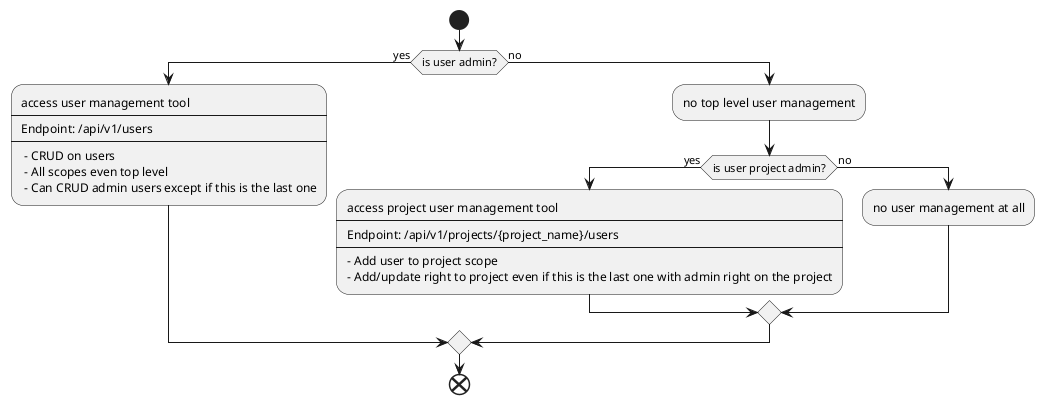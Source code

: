 @startuml
start
if (is user admin?) then (yes)
    :access user management tool
    ----
    Endpoint: /api/v1/users
    ----
     - CRUD on users
     - All scopes even top level
     - Can CRUD admin users except if this is the last one;
else (no)
    :no top level user management;
    if (is user project admin?) then (yes)
        :access project user management tool
        ----
        Endpoint: /api/v1/projects/{project_name}/users
        ----
        - Add user to project scope
        - Add/update right to project even if this is the last one with admin right on the project;
    else (no)
        :no user management at all;
    endif
endif
end
@enduml